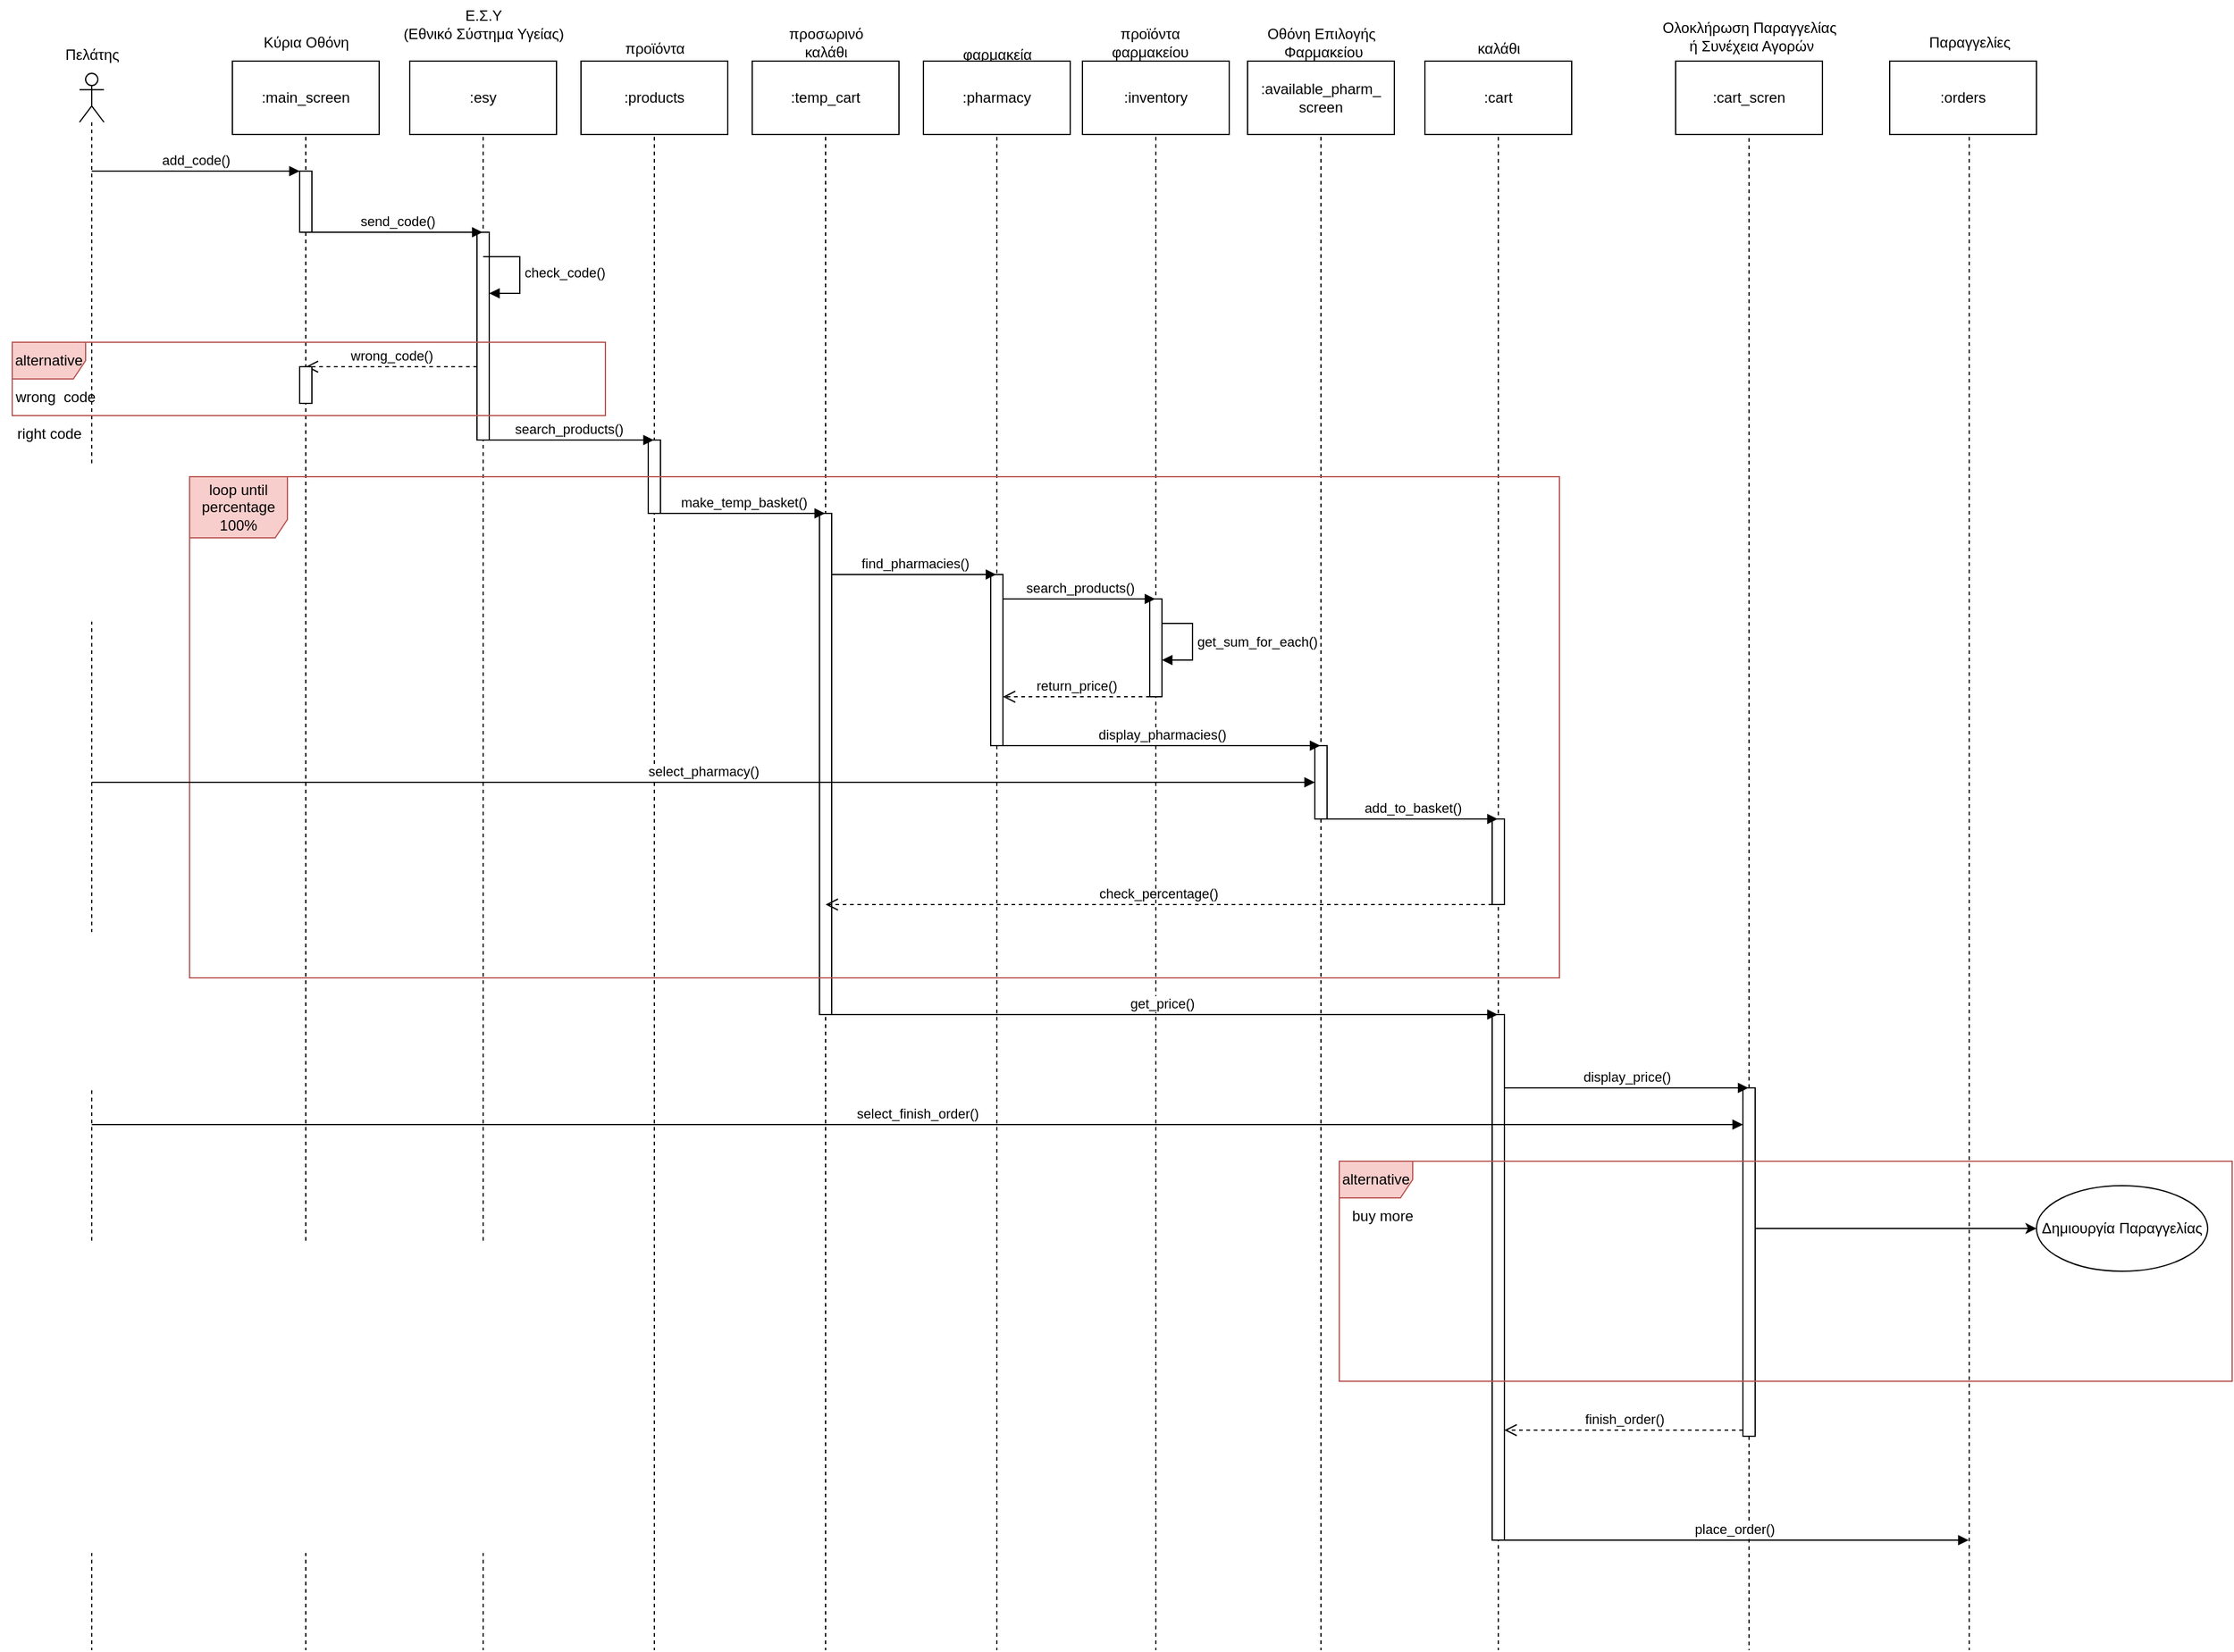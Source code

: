 <mxfile version="21.2.8" type="device">
  <diagram name="Page-1" id="kJ3Zu6kZYRl41vvSlFNl">
    <mxGraphModel dx="1276" dy="606" grid="1" gridSize="10" guides="1" tooltips="1" connect="1" arrows="1" fold="1" page="1" pageScale="1" pageWidth="850" pageHeight="1100" math="0" shadow="0">
      <root>
        <mxCell id="0" />
        <mxCell id="1" parent="0" />
        <mxCell id="Of7o2EQ1QcCwlkbmsnM9-1" value="" style="shape=umlLifeline;perimeter=lifelinePerimeter;whiteSpace=wrap;html=1;container=1;dropTarget=0;collapsible=0;recursiveResize=0;outlineConnect=0;portConstraint=eastwest;newEdgeStyle={&quot;edgeStyle&quot;:&quot;elbowEdgeStyle&quot;,&quot;elbow&quot;:&quot;vertical&quot;,&quot;curved&quot;:0,&quot;rounded&quot;:0};participant=umlActor;" parent="1" vertex="1">
          <mxGeometry x="70" y="70" width="20" height="1290" as="geometry" />
        </mxCell>
        <mxCell id="Of7o2EQ1QcCwlkbmsnM9-2" value="Πελάτης" style="text;html=1;align=center;verticalAlign=middle;resizable=0;points=[];autosize=1;strokeColor=none;fillColor=none;" parent="1" vertex="1">
          <mxGeometry x="45" y="40" width="70" height="30" as="geometry" />
        </mxCell>
        <mxCell id="Of7o2EQ1QcCwlkbmsnM9-3" value="" style="shape=umlLifeline;perimeter=lifelinePerimeter;whiteSpace=wrap;html=1;container=1;dropTarget=0;collapsible=0;recursiveResize=0;outlineConnect=0;portConstraint=eastwest;newEdgeStyle={&quot;edgeStyle&quot;:&quot;elbowEdgeStyle&quot;,&quot;elbow&quot;:&quot;vertical&quot;,&quot;curved&quot;:0,&quot;rounded&quot;:0};participant=umlBoundary;" parent="1" vertex="1">
          <mxGeometry x="230" y="70" width="50" height="1290" as="geometry" />
        </mxCell>
        <mxCell id="Of7o2EQ1QcCwlkbmsnM9-5" value="" style="html=1;points=[];perimeter=orthogonalPerimeter;outlineConnect=0;targetShapes=umlLifeline;portConstraint=eastwest;newEdgeStyle={&quot;edgeStyle&quot;:&quot;elbowEdgeStyle&quot;,&quot;elbow&quot;:&quot;vertical&quot;,&quot;curved&quot;:0,&quot;rounded&quot;:0};" parent="Of7o2EQ1QcCwlkbmsnM9-3" vertex="1">
          <mxGeometry x="20" y="80" width="10" height="50" as="geometry" />
        </mxCell>
        <mxCell id="Of7o2EQ1QcCwlkbmsnM9-4" value="Κύρια Οθόνη" style="text;html=1;align=center;verticalAlign=middle;resizable=0;points=[];autosize=1;strokeColor=none;fillColor=none;" parent="1" vertex="1">
          <mxGeometry x="210" y="30" width="90" height="30" as="geometry" />
        </mxCell>
        <mxCell id="Of7o2EQ1QcCwlkbmsnM9-7" value="" style="shape=umlLifeline;perimeter=lifelinePerimeter;whiteSpace=wrap;html=1;container=1;dropTarget=0;collapsible=0;recursiveResize=0;outlineConnect=0;portConstraint=eastwest;newEdgeStyle={&quot;edgeStyle&quot;:&quot;elbowEdgeStyle&quot;,&quot;elbow&quot;:&quot;vertical&quot;,&quot;curved&quot;:0,&quot;rounded&quot;:0};participant=umlEntity;" parent="1" vertex="1">
          <mxGeometry x="380" y="70" width="40" height="1290" as="geometry" />
        </mxCell>
        <mxCell id="Of7o2EQ1QcCwlkbmsnM9-9" value="" style="html=1;points=[];perimeter=orthogonalPerimeter;outlineConnect=0;targetShapes=umlLifeline;portConstraint=eastwest;newEdgeStyle={&quot;edgeStyle&quot;:&quot;elbowEdgeStyle&quot;,&quot;elbow&quot;:&quot;vertical&quot;,&quot;curved&quot;:0,&quot;rounded&quot;:0};" parent="Of7o2EQ1QcCwlkbmsnM9-7" vertex="1">
          <mxGeometry x="15" y="130" width="10" height="170" as="geometry" />
        </mxCell>
        <mxCell id="Of7o2EQ1QcCwlkbmsnM9-8" value="Ε.Σ.Υ&lt;br&gt;(Εθνικό Σύστημα Υγείας)" style="text;html=1;align=center;verticalAlign=middle;resizable=0;points=[];autosize=1;strokeColor=none;fillColor=none;" parent="1" vertex="1">
          <mxGeometry x="325" y="10" width="150" height="40" as="geometry" />
        </mxCell>
        <mxCell id="Of7o2EQ1QcCwlkbmsnM9-11" value="alternative" style="shape=umlFrame;whiteSpace=wrap;html=1;pointerEvents=0;fillColor=#f8cecc;strokeColor=#b85450;" parent="1" vertex="1">
          <mxGeometry x="15" y="290" width="485" height="60" as="geometry" />
        </mxCell>
        <mxCell id="Of7o2EQ1QcCwlkbmsnM9-12" value="wrong_code()" style="html=1;verticalAlign=bottom;endArrow=open;dashed=1;endSize=8;edgeStyle=elbowEdgeStyle;elbow=vertical;curved=0;rounded=0;" parent="1" source="Of7o2EQ1QcCwlkbmsnM9-9" target="Of7o2EQ1QcCwlkbmsnM9-3" edge="1">
          <mxGeometry relative="1" as="geometry">
            <mxPoint x="380" y="250" as="sourcePoint" />
            <mxPoint x="300" y="250" as="targetPoint" />
            <Array as="points">
              <mxPoint x="360" y="310" />
              <mxPoint x="370" y="300" />
              <mxPoint x="300" y="260" />
            </Array>
          </mxGeometry>
        </mxCell>
        <mxCell id="Of7o2EQ1QcCwlkbmsnM9-13" value="" style="html=1;points=[];perimeter=orthogonalPerimeter;outlineConnect=0;targetShapes=umlLifeline;portConstraint=eastwest;newEdgeStyle={&quot;edgeStyle&quot;:&quot;elbowEdgeStyle&quot;,&quot;elbow&quot;:&quot;vertical&quot;,&quot;curved&quot;:0,&quot;rounded&quot;:0};" parent="1" vertex="1">
          <mxGeometry x="250" y="310" width="10" height="30" as="geometry" />
        </mxCell>
        <mxCell id="Of7o2EQ1QcCwlkbmsnM9-17" value="" style="shape=umlLifeline;perimeter=lifelinePerimeter;whiteSpace=wrap;html=1;container=1;dropTarget=0;collapsible=0;recursiveResize=0;outlineConnect=0;portConstraint=eastwest;newEdgeStyle={&quot;edgeStyle&quot;:&quot;elbowEdgeStyle&quot;,&quot;elbow&quot;:&quot;vertical&quot;,&quot;curved&quot;:0,&quot;rounded&quot;:0};participant=umlEntity;" parent="1" vertex="1">
          <mxGeometry x="520" y="70" width="40" height="1290" as="geometry" />
        </mxCell>
        <mxCell id="Of7o2EQ1QcCwlkbmsnM9-23" value="" style="html=1;points=[];perimeter=orthogonalPerimeter;outlineConnect=0;targetShapes=umlLifeline;portConstraint=eastwest;newEdgeStyle={&quot;edgeStyle&quot;:&quot;elbowEdgeStyle&quot;,&quot;elbow&quot;:&quot;vertical&quot;,&quot;curved&quot;:0,&quot;rounded&quot;:0};" parent="Of7o2EQ1QcCwlkbmsnM9-17" vertex="1">
          <mxGeometry x="15" y="300" width="10" height="60" as="geometry" />
        </mxCell>
        <mxCell id="Of7o2EQ1QcCwlkbmsnM9-18" value="προϊόντα" style="text;html=1;align=center;verticalAlign=middle;resizable=0;points=[];autosize=1;strokeColor=none;fillColor=none;" parent="1" vertex="1">
          <mxGeometry x="505" y="35" width="70" height="30" as="geometry" />
        </mxCell>
        <mxCell id="Of7o2EQ1QcCwlkbmsnM9-19" value="wrong&amp;nbsp; code" style="text;html=1;align=center;verticalAlign=middle;resizable=0;points=[];autosize=1;strokeColor=none;fillColor=none;" parent="1" vertex="1">
          <mxGeometry x="5" y="320" width="90" height="30" as="geometry" />
        </mxCell>
        <mxCell id="Of7o2EQ1QcCwlkbmsnM9-24" value="" style="shape=umlLifeline;perimeter=lifelinePerimeter;whiteSpace=wrap;html=1;container=1;dropTarget=0;collapsible=0;recursiveResize=0;outlineConnect=0;portConstraint=eastwest;newEdgeStyle={&quot;edgeStyle&quot;:&quot;elbowEdgeStyle&quot;,&quot;elbow&quot;:&quot;vertical&quot;,&quot;curved&quot;:0,&quot;rounded&quot;:0};participant=umlEntity;" parent="1" vertex="1">
          <mxGeometry x="660" y="70" width="40" height="1290" as="geometry" />
        </mxCell>
        <mxCell id="Of7o2EQ1QcCwlkbmsnM9-27" value="" style="html=1;points=[];perimeter=orthogonalPerimeter;outlineConnect=0;targetShapes=umlLifeline;portConstraint=eastwest;newEdgeStyle={&quot;edgeStyle&quot;:&quot;elbowEdgeStyle&quot;,&quot;elbow&quot;:&quot;vertical&quot;,&quot;curved&quot;:0,&quot;rounded&quot;:0};" parent="Of7o2EQ1QcCwlkbmsnM9-24" vertex="1">
          <mxGeometry x="15" y="360" width="10" height="410" as="geometry" />
        </mxCell>
        <mxCell id="Of7o2EQ1QcCwlkbmsnM9-25" value="προσωρινό &lt;br&gt;καλάθι" style="text;html=1;align=center;verticalAlign=middle;resizable=0;points=[];autosize=1;strokeColor=none;fillColor=none;" parent="1" vertex="1">
          <mxGeometry x="640" y="25" width="80" height="40" as="geometry" />
        </mxCell>
        <mxCell id="Of7o2EQ1QcCwlkbmsnM9-28" value="" style="shape=umlLifeline;perimeter=lifelinePerimeter;whiteSpace=wrap;html=1;container=1;dropTarget=0;collapsible=0;recursiveResize=0;outlineConnect=0;portConstraint=eastwest;newEdgeStyle={&quot;edgeStyle&quot;:&quot;elbowEdgeStyle&quot;,&quot;elbow&quot;:&quot;vertical&quot;,&quot;curved&quot;:0,&quot;rounded&quot;:0};participant=umlEntity;" parent="1" vertex="1">
          <mxGeometry x="800" y="70" width="40" height="1290" as="geometry" />
        </mxCell>
        <mxCell id="Of7o2EQ1QcCwlkbmsnM9-31" value="" style="html=1;points=[];perimeter=orthogonalPerimeter;outlineConnect=0;targetShapes=umlLifeline;portConstraint=eastwest;newEdgeStyle={&quot;edgeStyle&quot;:&quot;elbowEdgeStyle&quot;,&quot;elbow&quot;:&quot;vertical&quot;,&quot;curved&quot;:0,&quot;rounded&quot;:0};" parent="Of7o2EQ1QcCwlkbmsnM9-28" vertex="1">
          <mxGeometry x="15" y="410" width="10" height="140" as="geometry" />
        </mxCell>
        <mxCell id="Of7o2EQ1QcCwlkbmsnM9-29" value="φαρμακεία" style="text;html=1;align=center;verticalAlign=middle;resizable=0;points=[];autosize=1;strokeColor=none;fillColor=none;" parent="1" vertex="1">
          <mxGeometry x="780" y="40" width="80" height="30" as="geometry" />
        </mxCell>
        <mxCell id="Of7o2EQ1QcCwlkbmsnM9-33" value="get_sum_for_each()" style="html=1;align=left;spacingLeft=2;endArrow=block;rounded=0;edgeStyle=orthogonalEdgeStyle;curved=0;rounded=0;" parent="1" edge="1">
          <mxGeometry x="0.059" relative="1" as="geometry">
            <mxPoint x="950" y="520" as="sourcePoint" />
            <Array as="points">
              <mxPoint x="980" y="550" />
            </Array>
            <mxPoint x="955" y="550" as="targetPoint" />
            <mxPoint as="offset" />
          </mxGeometry>
        </mxCell>
        <mxCell id="Of7o2EQ1QcCwlkbmsnM9-34" value="" style="shape=umlLifeline;perimeter=lifelinePerimeter;whiteSpace=wrap;html=1;container=1;dropTarget=0;collapsible=0;recursiveResize=0;outlineConnect=0;portConstraint=eastwest;newEdgeStyle={&quot;edgeStyle&quot;:&quot;elbowEdgeStyle&quot;,&quot;elbow&quot;:&quot;vertical&quot;,&quot;curved&quot;:0,&quot;rounded&quot;:0};participant=umlBoundary;" parent="1" vertex="1">
          <mxGeometry x="1060" y="70" width="50" height="1290" as="geometry" />
        </mxCell>
        <mxCell id="Of7o2EQ1QcCwlkbmsnM9-37" value="" style="html=1;points=[];perimeter=orthogonalPerimeter;outlineConnect=0;targetShapes=umlLifeline;portConstraint=eastwest;newEdgeStyle={&quot;edgeStyle&quot;:&quot;elbowEdgeStyle&quot;,&quot;elbow&quot;:&quot;vertical&quot;,&quot;curved&quot;:0,&quot;rounded&quot;:0};" parent="Of7o2EQ1QcCwlkbmsnM9-34" vertex="1">
          <mxGeometry x="20" y="550" width="10" height="60" as="geometry" />
        </mxCell>
        <mxCell id="Of7o2EQ1QcCwlkbmsnM9-39" value="Οθόνη Επιλογής&lt;br&gt;&amp;nbsp;Φαρμακείου" style="text;html=1;align=center;verticalAlign=middle;resizable=0;points=[];autosize=1;strokeColor=none;fillColor=none;" parent="1" vertex="1">
          <mxGeometry x="1030" y="25" width="110" height="40" as="geometry" />
        </mxCell>
        <mxCell id="Of7o2EQ1QcCwlkbmsnM9-40" value="" style="shape=umlLifeline;perimeter=lifelinePerimeter;whiteSpace=wrap;html=1;container=1;dropTarget=0;collapsible=0;recursiveResize=0;outlineConnect=0;portConstraint=eastwest;newEdgeStyle={&quot;edgeStyle&quot;:&quot;elbowEdgeStyle&quot;,&quot;elbow&quot;:&quot;vertical&quot;,&quot;curved&quot;:0,&quot;rounded&quot;:0};participant=umlEntity;" parent="1" vertex="1">
          <mxGeometry x="1210" y="70" width="40" height="1290" as="geometry" />
        </mxCell>
        <mxCell id="Of7o2EQ1QcCwlkbmsnM9-44" value="" style="html=1;points=[];perimeter=orthogonalPerimeter;outlineConnect=0;targetShapes=umlLifeline;portConstraint=eastwest;newEdgeStyle={&quot;edgeStyle&quot;:&quot;elbowEdgeStyle&quot;,&quot;elbow&quot;:&quot;vertical&quot;,&quot;curved&quot;:0,&quot;rounded&quot;:0};" parent="Of7o2EQ1QcCwlkbmsnM9-40" vertex="1">
          <mxGeometry x="15" y="610" width="10" height="70" as="geometry" />
        </mxCell>
        <mxCell id="4BfoiyLFU5g126Wnt14l-2" value="" style="html=1;points=[];perimeter=orthogonalPerimeter;outlineConnect=0;targetShapes=umlLifeline;portConstraint=eastwest;newEdgeStyle={&quot;edgeStyle&quot;:&quot;elbowEdgeStyle&quot;,&quot;elbow&quot;:&quot;vertical&quot;,&quot;curved&quot;:0,&quot;rounded&quot;:0};" parent="Of7o2EQ1QcCwlkbmsnM9-40" vertex="1">
          <mxGeometry x="15" y="770" width="10" height="430" as="geometry" />
        </mxCell>
        <mxCell id="Of7o2EQ1QcCwlkbmsnM9-41" value="καλάθι" style="text;html=1;align=center;verticalAlign=middle;resizable=0;points=[];autosize=1;strokeColor=none;fillColor=none;" parent="1" vertex="1">
          <mxGeometry x="1200" y="35" width="60" height="30" as="geometry" />
        </mxCell>
        <mxCell id="Of7o2EQ1QcCwlkbmsnM9-45" value="check_percentage()" style="html=1;verticalAlign=bottom;endArrow=open;dashed=1;endSize=8;edgeStyle=elbowEdgeStyle;elbow=vertical;curved=0;rounded=0;" parent="1" source="Of7o2EQ1QcCwlkbmsnM9-44" target="Of7o2EQ1QcCwlkbmsnM9-24" edge="1">
          <mxGeometry x="0.001" relative="1" as="geometry">
            <mxPoint x="1110" y="750" as="sourcePoint" />
            <mxPoint x="1030" y="750" as="targetPoint" />
            <Array as="points">
              <mxPoint x="890" y="750" />
            </Array>
            <mxPoint as="offset" />
          </mxGeometry>
        </mxCell>
        <mxCell id="Of7o2EQ1QcCwlkbmsnM9-48" value="right code" style="text;html=1;align=center;verticalAlign=middle;resizable=0;points=[];autosize=1;strokeColor=none;fillColor=none;" parent="1" vertex="1">
          <mxGeometry x="5" y="350" width="80" height="30" as="geometry" />
        </mxCell>
        <mxCell id="HmpfJS5JGLj6GWax01ni-1" value="" style="shape=umlLifeline;perimeter=lifelinePerimeter;whiteSpace=wrap;html=1;container=1;dropTarget=0;collapsible=0;recursiveResize=0;outlineConnect=0;portConstraint=eastwest;newEdgeStyle={&quot;edgeStyle&quot;:&quot;elbowEdgeStyle&quot;,&quot;elbow&quot;:&quot;vertical&quot;,&quot;curved&quot;:0,&quot;rounded&quot;:0};participant=umlEntity;" parent="1" vertex="1">
          <mxGeometry x="930" y="70" width="40" height="1290" as="geometry" />
        </mxCell>
        <mxCell id="HmpfJS5JGLj6GWax01ni-4" value="" style="html=1;points=[];perimeter=orthogonalPerimeter;outlineConnect=0;targetShapes=umlLifeline;portConstraint=eastwest;newEdgeStyle={&quot;edgeStyle&quot;:&quot;elbowEdgeStyle&quot;,&quot;elbow&quot;:&quot;vertical&quot;,&quot;curved&quot;:0,&quot;rounded&quot;:0};" parent="HmpfJS5JGLj6GWax01ni-1" vertex="1">
          <mxGeometry x="15" y="430" width="10" height="80" as="geometry" />
        </mxCell>
        <mxCell id="HmpfJS5JGLj6GWax01ni-2" value="προϊόντα&lt;br&gt;φαρμακείου" style="text;html=1;align=center;verticalAlign=middle;resizable=0;points=[];autosize=1;strokeColor=none;fillColor=none;" parent="1" vertex="1">
          <mxGeometry x="900" y="25" width="90" height="40" as="geometry" />
        </mxCell>
        <mxCell id="HmpfJS5JGLj6GWax01ni-6" value="return_price()" style="html=1;verticalAlign=bottom;endArrow=open;dashed=1;endSize=8;edgeStyle=elbowEdgeStyle;elbow=vertical;curved=0;rounded=0;" parent="1" source="HmpfJS5JGLj6GWax01ni-4" target="Of7o2EQ1QcCwlkbmsnM9-31" edge="1">
          <mxGeometry relative="1" as="geometry">
            <mxPoint x="905" y="580" as="sourcePoint" />
            <mxPoint x="825" y="580" as="targetPoint" />
            <Array as="points">
              <mxPoint x="880" y="580" />
            </Array>
          </mxGeometry>
        </mxCell>
        <mxCell id="4BfoiyLFU5g126Wnt14l-1" value="loop until percentage 100%" style="shape=umlFrame;whiteSpace=wrap;html=1;pointerEvents=0;width=80;height=50;fillColor=#f8cecc;strokeColor=#b85450;" parent="1" vertex="1">
          <mxGeometry x="160" y="400" width="1120" height="410" as="geometry" />
        </mxCell>
        <mxCell id="4BfoiyLFU5g126Wnt14l-4" value="" style="shape=umlLifeline;perimeter=lifelinePerimeter;whiteSpace=wrap;html=1;container=1;dropTarget=0;collapsible=0;recursiveResize=0;outlineConnect=0;portConstraint=eastwest;newEdgeStyle={&quot;edgeStyle&quot;:&quot;elbowEdgeStyle&quot;,&quot;elbow&quot;:&quot;vertical&quot;,&quot;curved&quot;:0,&quot;rounded&quot;:0};participant=umlBoundary;" parent="1" vertex="1">
          <mxGeometry x="1410" y="65" width="50" height="1295" as="geometry" />
        </mxCell>
        <mxCell id="4BfoiyLFU5g126Wnt14l-8" value="" style="html=1;points=[];perimeter=orthogonalPerimeter;outlineConnect=0;targetShapes=umlLifeline;portConstraint=eastwest;newEdgeStyle={&quot;edgeStyle&quot;:&quot;elbowEdgeStyle&quot;,&quot;elbow&quot;:&quot;vertical&quot;,&quot;curved&quot;:0,&quot;rounded&quot;:0};" parent="4BfoiyLFU5g126Wnt14l-4" vertex="1">
          <mxGeometry x="20" y="835" width="10" height="285" as="geometry" />
        </mxCell>
        <mxCell id="4BfoiyLFU5g126Wnt14l-6" value="Oλοκλήρωση Παραγγελίας&lt;br&gt;&amp;nbsp;ή Συνέχεια Αγορών" style="text;html=1;align=center;verticalAlign=middle;resizable=0;points=[];autosize=1;strokeColor=none;fillColor=none;" parent="1" vertex="1">
          <mxGeometry x="1350" y="20" width="170" height="40" as="geometry" />
        </mxCell>
        <mxCell id="4BfoiyLFU5g126Wnt14l-9" value="alternative" style="shape=umlFrame;whiteSpace=wrap;html=1;pointerEvents=0;fillColor=#f8cecc;strokeColor=#b85450;" parent="1" vertex="1">
          <mxGeometry x="1100" y="960" width="730" height="180" as="geometry" />
        </mxCell>
        <mxCell id="4BfoiyLFU5g126Wnt14l-11" value="Δημιουργία Παραγγελίας" style="ellipse;whiteSpace=wrap;html=1;" parent="1" vertex="1">
          <mxGeometry x="1670" y="980" width="140" height="70" as="geometry" />
        </mxCell>
        <mxCell id="4BfoiyLFU5g126Wnt14l-12" value="" style="endArrow=classic;html=1;rounded=0;entryX=0;entryY=0.5;entryDx=0;entryDy=0;" parent="1" source="4BfoiyLFU5g126Wnt14l-8" target="4BfoiyLFU5g126Wnt14l-11" edge="1">
          <mxGeometry width="50" height="50" relative="1" as="geometry">
            <mxPoint x="1670" y="940" as="sourcePoint" />
            <mxPoint x="1720" y="890" as="targetPoint" />
          </mxGeometry>
        </mxCell>
        <mxCell id="4BfoiyLFU5g126Wnt14l-13" value="buy more" style="text;html=1;align=center;verticalAlign=middle;resizable=0;points=[];autosize=1;strokeColor=none;fillColor=none;" parent="1" vertex="1">
          <mxGeometry x="1100" y="990" width="70" height="30" as="geometry" />
        </mxCell>
        <mxCell id="4BfoiyLFU5g126Wnt14l-14" value="finish_order()" style="html=1;verticalAlign=bottom;endArrow=open;dashed=1;endSize=8;edgeStyle=elbowEdgeStyle;elbow=vertical;curved=0;rounded=0;" parent="1" source="4BfoiyLFU5g126Wnt14l-8" target="4BfoiyLFU5g126Wnt14l-2" edge="1">
          <mxGeometry relative="1" as="geometry">
            <mxPoint x="1270" y="1180" as="sourcePoint" />
            <mxPoint x="1190" y="1180" as="targetPoint" />
            <Array as="points">
              <mxPoint x="1280" y="1180" />
              <mxPoint x="1280" y="1200" />
              <mxPoint x="1210" y="1180" />
            </Array>
          </mxGeometry>
        </mxCell>
        <mxCell id="4BfoiyLFU5g126Wnt14l-15" value="" style="shape=umlLifeline;perimeter=lifelinePerimeter;whiteSpace=wrap;html=1;container=1;dropTarget=0;collapsible=0;recursiveResize=0;outlineConnect=0;portConstraint=eastwest;newEdgeStyle={&quot;edgeStyle&quot;:&quot;elbowEdgeStyle&quot;,&quot;elbow&quot;:&quot;vertical&quot;,&quot;curved&quot;:0,&quot;rounded&quot;:0};participant=umlEntity;" parent="1" vertex="1">
          <mxGeometry x="1595" y="70" width="40" height="1290" as="geometry" />
        </mxCell>
        <mxCell id="4BfoiyLFU5g126Wnt14l-16" value="Παραγγελίες" style="text;html=1;align=center;verticalAlign=middle;resizable=0;points=[];autosize=1;strokeColor=none;fillColor=none;" parent="1" vertex="1">
          <mxGeometry x="1570" y="30" width="90" height="30" as="geometry" />
        </mxCell>
        <mxCell id="xYYkJvU5nEi5ld23dy64-2" value="check_code()" style="html=1;align=left;spacingLeft=2;endArrow=block;rounded=0;edgeStyle=orthogonalEdgeStyle;curved=0;rounded=0;" parent="1" edge="1">
          <mxGeometry relative="1" as="geometry">
            <mxPoint x="400" y="220" as="sourcePoint" />
            <Array as="points">
              <mxPoint x="430" y="250" />
            </Array>
            <mxPoint x="405" y="250" as="targetPoint" />
          </mxGeometry>
        </mxCell>
        <mxCell id="xYYkJvU5nEi5ld23dy64-3" value=":main_screen" style="rounded=0;whiteSpace=wrap;html=1;" parent="1" vertex="1">
          <mxGeometry x="195" y="60" width="120" height="60" as="geometry" />
        </mxCell>
        <mxCell id="xYYkJvU5nEi5ld23dy64-4" value=":esy" style="whiteSpace=wrap;html=1;" parent="1" vertex="1">
          <mxGeometry x="340" y="60" width="120" height="60" as="geometry" />
        </mxCell>
        <mxCell id="xYYkJvU5nEi5ld23dy64-5" value=":products" style="whiteSpace=wrap;html=1;" parent="1" vertex="1">
          <mxGeometry x="480" y="60" width="120" height="60" as="geometry" />
        </mxCell>
        <mxCell id="xYYkJvU5nEi5ld23dy64-6" value=":temp_cart" style="whiteSpace=wrap;html=1;" parent="1" vertex="1">
          <mxGeometry x="620" y="60" width="120" height="60" as="geometry" />
        </mxCell>
        <mxCell id="xYYkJvU5nEi5ld23dy64-7" value=":pharmacy" style="whiteSpace=wrap;html=1;" parent="1" vertex="1">
          <mxGeometry x="760" y="60" width="120" height="60" as="geometry" />
        </mxCell>
        <mxCell id="xYYkJvU5nEi5ld23dy64-8" value=":inventory" style="whiteSpace=wrap;html=1;" parent="1" vertex="1">
          <mxGeometry x="890" y="60" width="120" height="60" as="geometry" />
        </mxCell>
        <mxCell id="xYYkJvU5nEi5ld23dy64-9" value=":available_pharm_&lt;br&gt;screen" style="whiteSpace=wrap;html=1;" parent="1" vertex="1">
          <mxGeometry x="1025" y="60" width="120" height="60" as="geometry" />
        </mxCell>
        <mxCell id="xYYkJvU5nEi5ld23dy64-10" value=":cart" style="whiteSpace=wrap;html=1;" parent="1" vertex="1">
          <mxGeometry x="1170" y="60" width="120" height="60" as="geometry" />
        </mxCell>
        <mxCell id="xYYkJvU5nEi5ld23dy64-11" value=":cart_scren" style="whiteSpace=wrap;html=1;" parent="1" vertex="1">
          <mxGeometry x="1375" y="60" width="120" height="60" as="geometry" />
        </mxCell>
        <mxCell id="xYYkJvU5nEi5ld23dy64-12" value=":orders" style="whiteSpace=wrap;html=1;" parent="1" vertex="1">
          <mxGeometry x="1550" y="60" width="120" height="60" as="geometry" />
        </mxCell>
        <mxCell id="NV3qATp_xhN0RxeBMrSm-1" value="add_code()" style="html=1;verticalAlign=bottom;endArrow=block;edgeStyle=elbowEdgeStyle;elbow=vertical;curved=0;rounded=0;" edge="1" parent="1" source="Of7o2EQ1QcCwlkbmsnM9-1" target="Of7o2EQ1QcCwlkbmsnM9-5">
          <mxGeometry width="80" relative="1" as="geometry">
            <mxPoint x="130" y="160" as="sourcePoint" />
            <mxPoint x="210" y="160" as="targetPoint" />
            <Array as="points">
              <mxPoint x="200" y="150" />
            </Array>
            <mxPoint as="offset" />
          </mxGeometry>
        </mxCell>
        <mxCell id="NV3qATp_xhN0RxeBMrSm-2" value="send_code()" style="html=1;verticalAlign=bottom;endArrow=block;edgeStyle=elbowEdgeStyle;elbow=vertical;curved=0;rounded=0;" edge="1" parent="1" source="Of7o2EQ1QcCwlkbmsnM9-5" target="Of7o2EQ1QcCwlkbmsnM9-7">
          <mxGeometry width="80" relative="1" as="geometry">
            <mxPoint x="280" y="200" as="sourcePoint" />
            <mxPoint x="360" y="200" as="targetPoint" />
            <Array as="points">
              <mxPoint x="370" y="200" />
            </Array>
          </mxGeometry>
        </mxCell>
        <mxCell id="NV3qATp_xhN0RxeBMrSm-3" value="search_products()" style="html=1;verticalAlign=bottom;endArrow=block;edgeStyle=elbowEdgeStyle;elbow=vertical;curved=0;rounded=0;" edge="1" parent="1" source="Of7o2EQ1QcCwlkbmsnM9-9" target="Of7o2EQ1QcCwlkbmsnM9-17">
          <mxGeometry x="-0.034" width="80" relative="1" as="geometry">
            <mxPoint x="560" y="340" as="sourcePoint" />
            <mxPoint x="640" y="340" as="targetPoint" />
            <Array as="points">
              <mxPoint x="510" y="370" />
            </Array>
            <mxPoint as="offset" />
          </mxGeometry>
        </mxCell>
        <mxCell id="NV3qATp_xhN0RxeBMrSm-6" value="make_temp_basket()" style="html=1;verticalAlign=bottom;endArrow=block;edgeStyle=elbowEdgeStyle;elbow=vertical;curved=0;rounded=0;" edge="1" parent="1" source="Of7o2EQ1QcCwlkbmsnM9-23" target="Of7o2EQ1QcCwlkbmsnM9-24">
          <mxGeometry width="80" relative="1" as="geometry">
            <mxPoint x="570" y="430" as="sourcePoint" />
            <mxPoint x="650" y="430" as="targetPoint" />
            <Array as="points">
              <mxPoint x="640" y="430" />
            </Array>
          </mxGeometry>
        </mxCell>
        <mxCell id="NV3qATp_xhN0RxeBMrSm-7" value="find_pharmacies()" style="html=1;verticalAlign=bottom;endArrow=block;edgeStyle=elbowEdgeStyle;elbow=vertical;curved=0;rounded=0;" edge="1" parent="1" source="Of7o2EQ1QcCwlkbmsnM9-27" target="Of7o2EQ1QcCwlkbmsnM9-28">
          <mxGeometry width="80" relative="1" as="geometry">
            <mxPoint x="720" y="480" as="sourcePoint" />
            <mxPoint x="800" y="480" as="targetPoint" />
            <Array as="points">
              <mxPoint x="790" y="480" />
            </Array>
            <mxPoint as="offset" />
          </mxGeometry>
        </mxCell>
        <mxCell id="NV3qATp_xhN0RxeBMrSm-8" value="search_products()" style="html=1;verticalAlign=bottom;endArrow=block;edgeStyle=elbowEdgeStyle;elbow=vertical;curved=0;rounded=0;" edge="1" parent="1" source="Of7o2EQ1QcCwlkbmsnM9-31" target="HmpfJS5JGLj6GWax01ni-1">
          <mxGeometry width="80" relative="1" as="geometry">
            <mxPoint x="850" y="500" as="sourcePoint" />
            <mxPoint x="930" y="500" as="targetPoint" />
            <Array as="points">
              <mxPoint x="920" y="500" />
            </Array>
          </mxGeometry>
        </mxCell>
        <mxCell id="NV3qATp_xhN0RxeBMrSm-9" value="display_pharmacies()" style="html=1;verticalAlign=bottom;endArrow=block;edgeStyle=elbowEdgeStyle;elbow=vertical;curved=0;rounded=0;" edge="1" parent="1" source="Of7o2EQ1QcCwlkbmsnM9-31" target="Of7o2EQ1QcCwlkbmsnM9-34">
          <mxGeometry width="80" relative="1" as="geometry">
            <mxPoint x="890" y="620" as="sourcePoint" />
            <mxPoint x="970" y="620" as="targetPoint" />
            <Array as="points">
              <mxPoint x="1020" y="620" />
            </Array>
          </mxGeometry>
        </mxCell>
        <mxCell id="NV3qATp_xhN0RxeBMrSm-10" value="select_pharmacy()" style="html=1;verticalAlign=bottom;endArrow=block;edgeStyle=elbowEdgeStyle;elbow=vertical;curved=0;rounded=0;" edge="1" parent="1" source="Of7o2EQ1QcCwlkbmsnM9-1" target="Of7o2EQ1QcCwlkbmsnM9-37">
          <mxGeometry width="80" relative="1" as="geometry">
            <mxPoint x="580" y="650" as="sourcePoint" />
            <mxPoint x="660" y="650" as="targetPoint" />
          </mxGeometry>
        </mxCell>
        <mxCell id="NV3qATp_xhN0RxeBMrSm-11" value="add_to_basket()" style="html=1;verticalAlign=bottom;endArrow=block;edgeStyle=elbowEdgeStyle;elbow=vertical;curved=0;rounded=0;" edge="1" parent="1" source="Of7o2EQ1QcCwlkbmsnM9-37" target="Of7o2EQ1QcCwlkbmsnM9-40">
          <mxGeometry width="80" relative="1" as="geometry">
            <mxPoint x="1110" y="680" as="sourcePoint" />
            <mxPoint x="1190" y="680" as="targetPoint" />
            <Array as="points">
              <mxPoint x="1190" y="680" />
            </Array>
          </mxGeometry>
        </mxCell>
        <mxCell id="NV3qATp_xhN0RxeBMrSm-12" value="get_price()" style="html=1;verticalAlign=bottom;endArrow=block;edgeStyle=elbowEdgeStyle;elbow=vertical;curved=0;rounded=0;" edge="1" parent="1" source="Of7o2EQ1QcCwlkbmsnM9-24" target="Of7o2EQ1QcCwlkbmsnM9-40">
          <mxGeometry width="80" relative="1" as="geometry">
            <mxPoint x="870" y="870" as="sourcePoint" />
            <mxPoint x="950" y="870" as="targetPoint" />
            <Array as="points">
              <mxPoint x="760" y="840" />
              <mxPoint x="1150" y="870" />
            </Array>
          </mxGeometry>
        </mxCell>
        <mxCell id="NV3qATp_xhN0RxeBMrSm-13" value="display_price()" style="html=1;verticalAlign=bottom;endArrow=block;edgeStyle=elbowEdgeStyle;elbow=vertical;curved=0;rounded=0;" edge="1" parent="1" source="4BfoiyLFU5g126Wnt14l-2" target="4BfoiyLFU5g126Wnt14l-4">
          <mxGeometry width="80" relative="1" as="geometry">
            <mxPoint x="1280" y="910" as="sourcePoint" />
            <mxPoint x="1360" y="910" as="targetPoint" />
            <Array as="points">
              <mxPoint x="1330" y="900" />
            </Array>
          </mxGeometry>
        </mxCell>
        <mxCell id="NV3qATp_xhN0RxeBMrSm-14" value="select_finish_order()" style="html=1;verticalAlign=bottom;endArrow=block;edgeStyle=elbowEdgeStyle;elbow=vertical;curved=0;rounded=0;" edge="1" parent="1" source="Of7o2EQ1QcCwlkbmsnM9-1" target="4BfoiyLFU5g126Wnt14l-8">
          <mxGeometry width="80" relative="1" as="geometry">
            <mxPoint x="600" y="910" as="sourcePoint" />
            <mxPoint x="680" y="910" as="targetPoint" />
            <Array as="points">
              <mxPoint x="620" y="930" />
            </Array>
          </mxGeometry>
        </mxCell>
        <mxCell id="NV3qATp_xhN0RxeBMrSm-15" value="place_order()" style="html=1;verticalAlign=bottom;endArrow=block;edgeStyle=elbowEdgeStyle;elbow=vertical;curved=0;rounded=0;" edge="1" parent="1" source="Of7o2EQ1QcCwlkbmsnM9-40" target="4BfoiyLFU5g126Wnt14l-15">
          <mxGeometry width="80" relative="1" as="geometry">
            <mxPoint x="1450" y="1310" as="sourcePoint" />
            <mxPoint x="1530" y="1310" as="targetPoint" />
            <Array as="points">
              <mxPoint x="1510" y="1270" />
            </Array>
            <mxPoint as="offset" />
          </mxGeometry>
        </mxCell>
      </root>
    </mxGraphModel>
  </diagram>
</mxfile>
